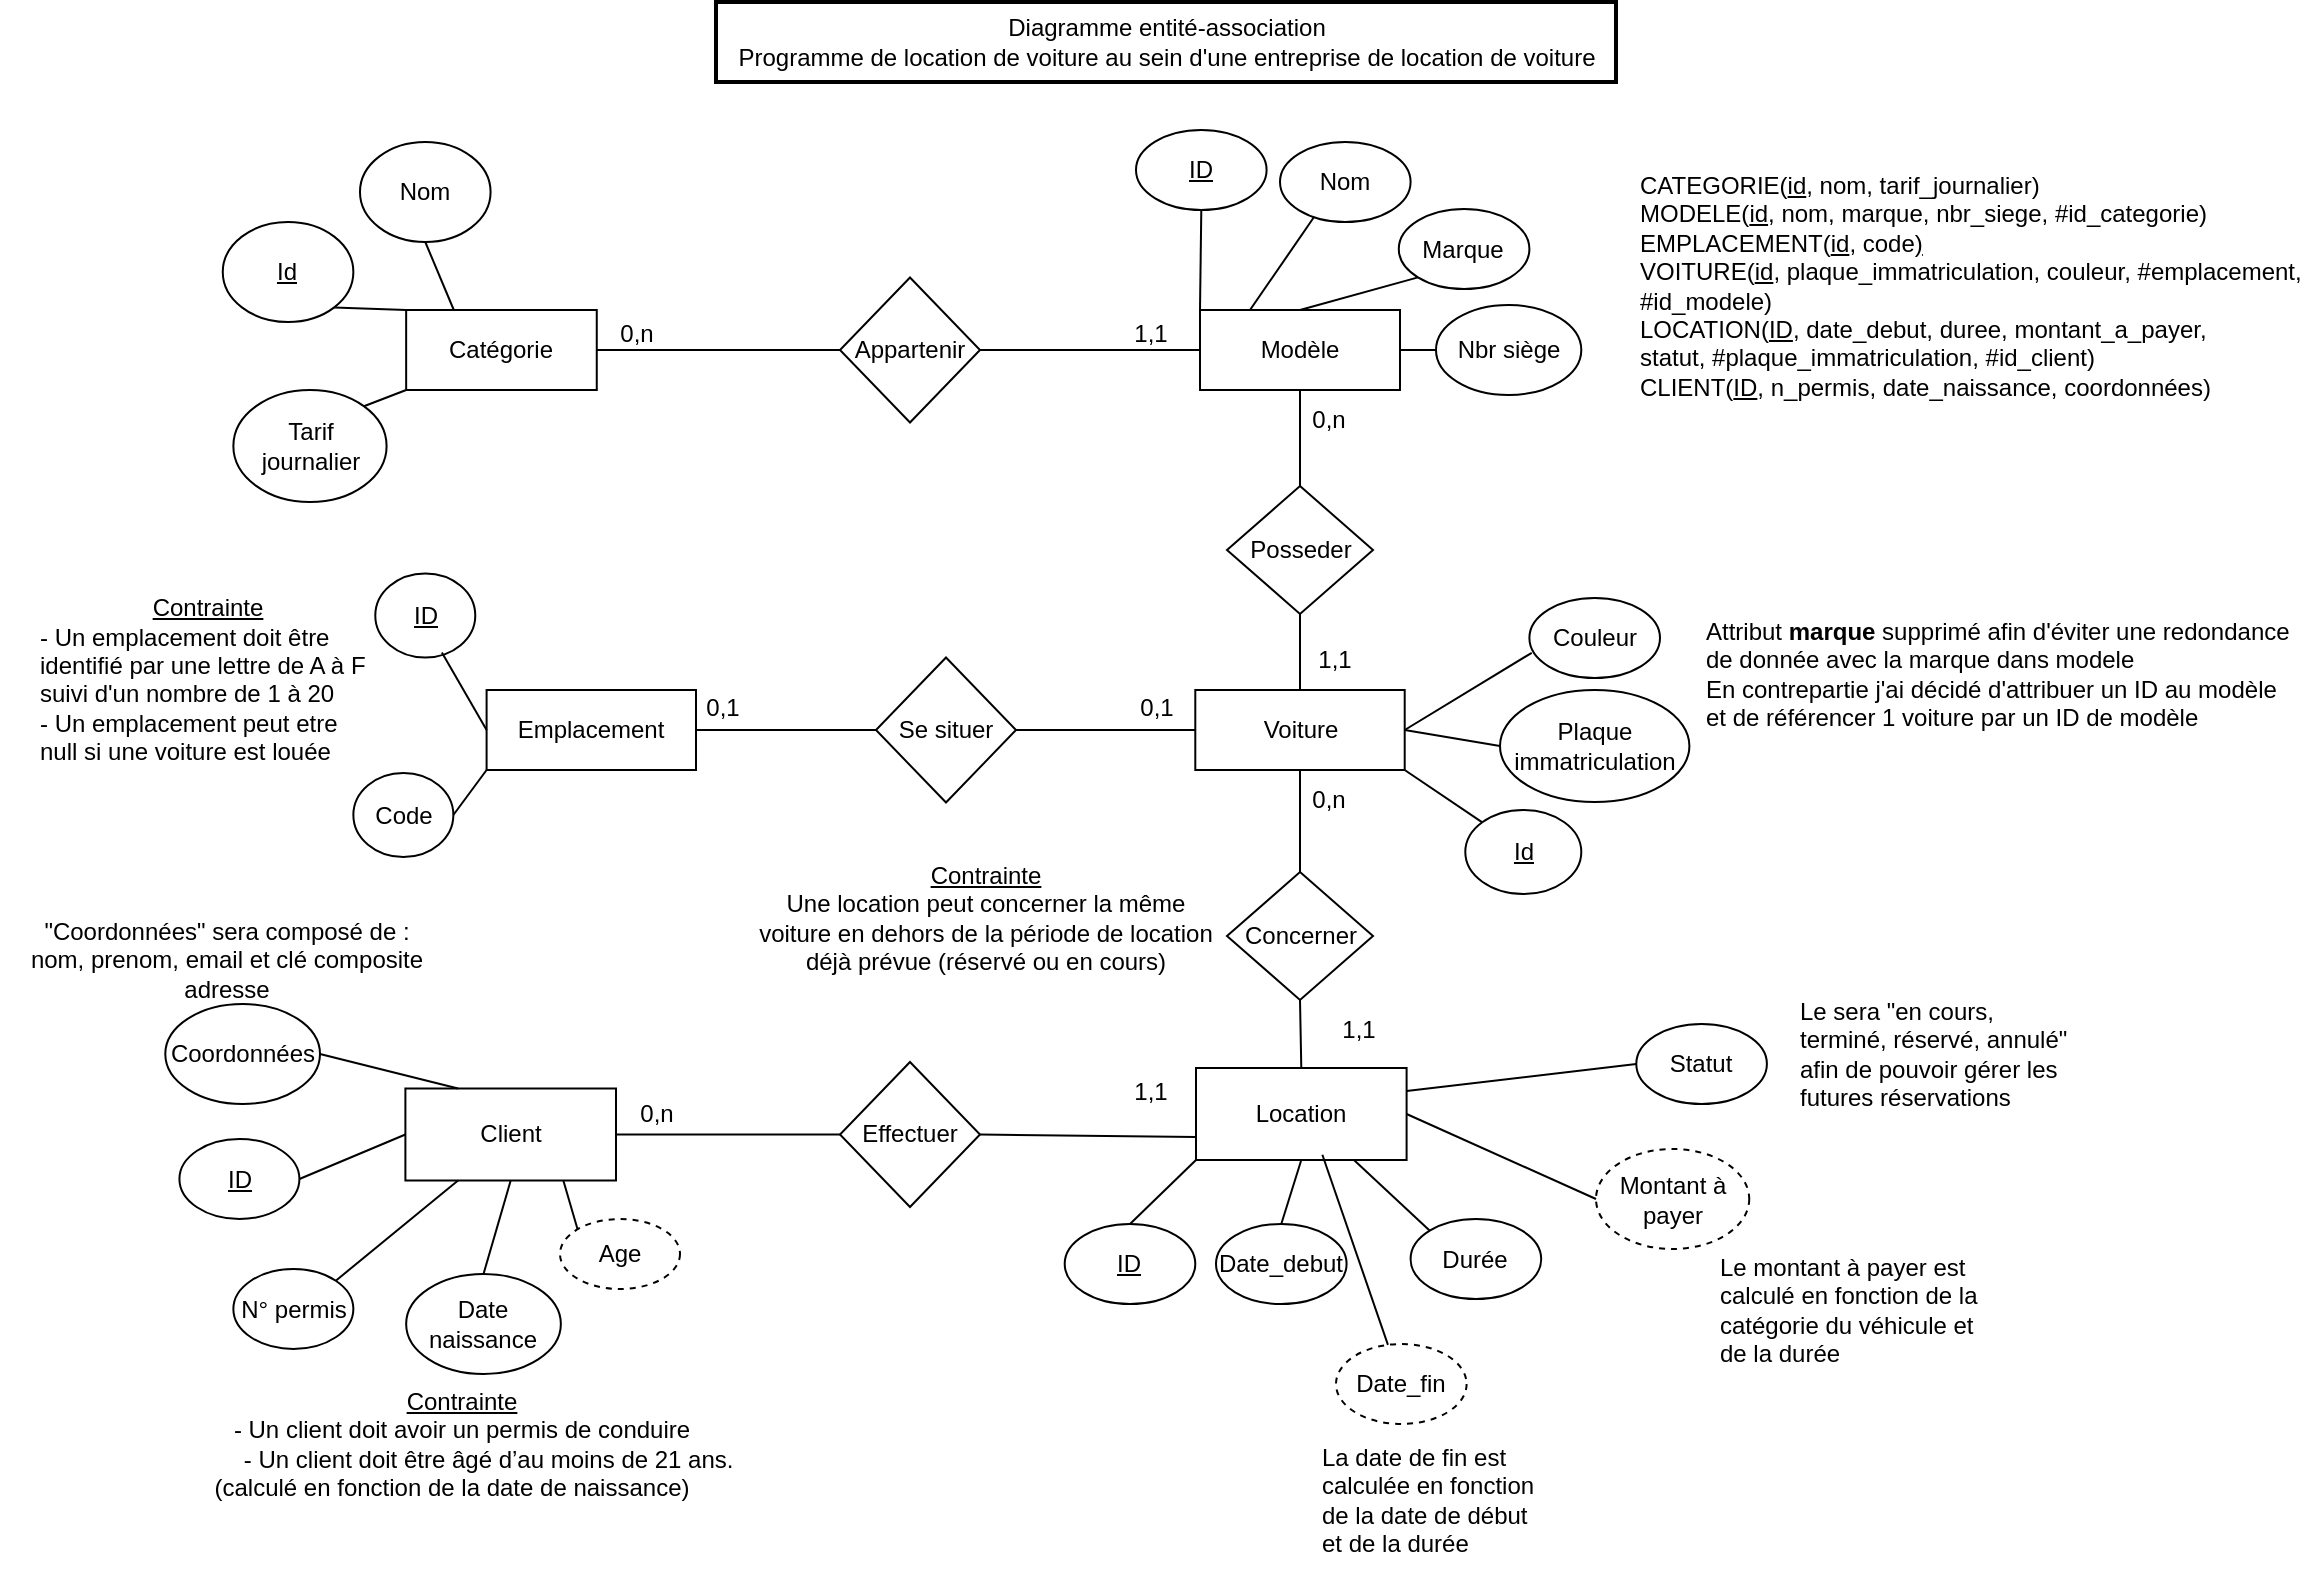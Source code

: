 <mxfile version="24.7.17">
  <diagram name="Page-1" id="M85DSNcXZ6MnLsOO5TyW">
    <mxGraphModel dx="1632" dy="773" grid="1" gridSize="10" guides="1" tooltips="1" connect="1" arrows="1" fold="1" page="1" pageScale="1" pageWidth="1169" pageHeight="827" math="0" shadow="0">
      <root>
        <mxCell id="0" />
        <mxCell id="1" parent="0" />
        <mxCell id="HEJ51Yvgh-nc350RIsCx-1" value="Catégorie" style="rounded=0;whiteSpace=wrap;html=1;" parent="1" vertex="1">
          <mxGeometry x="205.08" y="164" width="95.3" height="40" as="geometry" />
        </mxCell>
        <mxCell id="HEJ51Yvgh-nc350RIsCx-2" value="&lt;span&gt;Id&lt;/span&gt;" style="ellipse;whiteSpace=wrap;html=1;fontStyle=4" parent="1" vertex="1">
          <mxGeometry x="113.38" y="120" width="65.3" height="50" as="geometry" />
        </mxCell>
        <mxCell id="HEJ51Yvgh-nc350RIsCx-3" value="Modèle" style="rounded=0;whiteSpace=wrap;html=1;" parent="1" vertex="1">
          <mxGeometry x="602" y="164" width="100" height="40" as="geometry" />
        </mxCell>
        <mxCell id="HEJ51Yvgh-nc350RIsCx-4" value="Voiture" style="rounded=0;whiteSpace=wrap;html=1;" parent="1" vertex="1">
          <mxGeometry x="599.65" y="354" width="104.7" height="40" as="geometry" />
        </mxCell>
        <mxCell id="HEJ51Yvgh-nc350RIsCx-5" value="Location" style="rounded=0;whiteSpace=wrap;html=1;" parent="1" vertex="1">
          <mxGeometry x="600" y="543" width="105.3" height="46" as="geometry" />
        </mxCell>
        <mxCell id="HEJ51Yvgh-nc350RIsCx-6" value="Nom" style="ellipse;whiteSpace=wrap;html=1;" parent="1" vertex="1">
          <mxGeometry x="642" y="80" width="65.3" height="40" as="geometry" />
        </mxCell>
        <mxCell id="HEJ51Yvgh-nc350RIsCx-8" value="Marque" style="ellipse;whiteSpace=wrap;html=1;" parent="1" vertex="1">
          <mxGeometry x="701.4" y="113.5" width="65.3" height="40" as="geometry" />
        </mxCell>
        <mxCell id="HEJ51Yvgh-nc350RIsCx-9" value="Nbr siège" style="ellipse;whiteSpace=wrap;html=1;" parent="1" vertex="1">
          <mxGeometry x="720.0" y="161.5" width="72.65" height="45" as="geometry" />
        </mxCell>
        <mxCell id="HEJ51Yvgh-nc350RIsCx-10" value="Plaque&lt;br&gt;immatriculation" style="ellipse;whiteSpace=wrap;html=1;" parent="1" vertex="1">
          <mxGeometry x="752" y="354" width="94.7" height="56" as="geometry" />
        </mxCell>
        <mxCell id="HEJ51Yvgh-nc350RIsCx-11" value="Couleur" style="ellipse;whiteSpace=wrap;html=1;" parent="1" vertex="1">
          <mxGeometry x="766.7" y="308" width="65.3" height="40" as="geometry" />
        </mxCell>
        <mxCell id="HEJ51Yvgh-nc350RIsCx-12" value="" style="endArrow=none;html=1;rounded=0;entryX=0.262;entryY=0.935;entryDx=0;entryDy=0;exitX=0.25;exitY=0;exitDx=0;exitDy=0;entryPerimeter=0;" parent="1" source="HEJ51Yvgh-nc350RIsCx-3" target="HEJ51Yvgh-nc350RIsCx-6" edge="1">
          <mxGeometry width="50" height="50" relative="1" as="geometry">
            <mxPoint x="761.7" y="279" as="sourcePoint" />
            <mxPoint x="811.7" y="229" as="targetPoint" />
          </mxGeometry>
        </mxCell>
        <mxCell id="HEJ51Yvgh-nc350RIsCx-13" value="" style="endArrow=none;html=1;rounded=0;entryX=0;entryY=1;entryDx=0;entryDy=0;exitX=0.5;exitY=0;exitDx=0;exitDy=0;" parent="1" source="HEJ51Yvgh-nc350RIsCx-3" target="HEJ51Yvgh-nc350RIsCx-8" edge="1">
          <mxGeometry width="50" height="50" relative="1" as="geometry">
            <mxPoint x="614.7" y="219" as="sourcePoint" />
            <mxPoint x="574.7" y="189" as="targetPoint" />
          </mxGeometry>
        </mxCell>
        <mxCell id="HEJ51Yvgh-nc350RIsCx-14" value="Appartenir" style="rhombus;whiteSpace=wrap;html=1;" parent="1" vertex="1">
          <mxGeometry x="422" y="147.75" width="70" height="72.5" as="geometry" />
        </mxCell>
        <mxCell id="HEJ51Yvgh-nc350RIsCx-15" value="" style="endArrow=none;html=1;rounded=0;entryX=0;entryY=0.5;entryDx=0;entryDy=0;exitX=1;exitY=0.5;exitDx=0;exitDy=0;" parent="1" source="HEJ51Yvgh-nc350RIsCx-3" target="HEJ51Yvgh-nc350RIsCx-9" edge="1">
          <mxGeometry width="50" height="50" relative="1" as="geometry">
            <mxPoint x="761.7" y="469" as="sourcePoint" />
            <mxPoint x="811.7" y="419" as="targetPoint" />
          </mxGeometry>
        </mxCell>
        <mxCell id="HEJ51Yvgh-nc350RIsCx-16" value="" style="endArrow=none;html=1;rounded=0;entryX=1;entryY=0.5;entryDx=0;entryDy=0;exitX=0;exitY=0.5;exitDx=0;exitDy=0;" parent="1" source="HEJ51Yvgh-nc350RIsCx-14" target="HEJ51Yvgh-nc350RIsCx-1" edge="1">
          <mxGeometry width="50" height="50" relative="1" as="geometry">
            <mxPoint x="679.35" y="474" as="sourcePoint" />
            <mxPoint x="729.35" y="424" as="targetPoint" />
          </mxGeometry>
        </mxCell>
        <mxCell id="HEJ51Yvgh-nc350RIsCx-17" value="" style="endArrow=none;html=1;rounded=0;entryX=1;entryY=0.5;entryDx=0;entryDy=0;exitX=0;exitY=0.5;exitDx=0;exitDy=0;" parent="1" source="HEJ51Yvgh-nc350RIsCx-3" target="HEJ51Yvgh-nc350RIsCx-14" edge="1">
          <mxGeometry width="50" height="50" relative="1" as="geometry">
            <mxPoint x="679.35" y="474" as="sourcePoint" />
            <mxPoint x="729.35" y="424" as="targetPoint" />
          </mxGeometry>
        </mxCell>
        <mxCell id="HEJ51Yvgh-nc350RIsCx-18" value="1,1" style="text;html=1;align=center;verticalAlign=middle;resizable=0;points=[];autosize=1;strokeColor=none;fillColor=none;" parent="1" vertex="1">
          <mxGeometry x="557" y="161" width="40" height="30" as="geometry" />
        </mxCell>
        <mxCell id="HEJ51Yvgh-nc350RIsCx-19" value="0,n" style="text;html=1;align=center;verticalAlign=middle;resizable=0;points=[];autosize=1;strokeColor=none;fillColor=none;" parent="1" vertex="1">
          <mxGeometry x="300.38" y="161" width="40" height="30" as="geometry" />
        </mxCell>
        <mxCell id="HEJ51Yvgh-nc350RIsCx-20" value="" style="endArrow=none;html=1;rounded=0;entryX=0;entryY=0.5;entryDx=0;entryDy=0;exitX=1;exitY=0.5;exitDx=0;exitDy=0;" parent="1" source="HEJ51Yvgh-nc350RIsCx-4" target="HEJ51Yvgh-nc350RIsCx-10" edge="1">
          <mxGeometry width="50" height="50" relative="1" as="geometry">
            <mxPoint x="739.35" y="474" as="sourcePoint" />
            <mxPoint x="789.35" y="424" as="targetPoint" />
          </mxGeometry>
        </mxCell>
        <mxCell id="HEJ51Yvgh-nc350RIsCx-21" value="" style="endArrow=none;html=1;rounded=0;entryX=0.018;entryY=0.685;entryDx=0;entryDy=0;exitX=1;exitY=0.5;exitDx=0;exitDy=0;entryPerimeter=0;" parent="1" source="HEJ51Yvgh-nc350RIsCx-4" target="HEJ51Yvgh-nc350RIsCx-11" edge="1">
          <mxGeometry width="50" height="50" relative="1" as="geometry">
            <mxPoint x="1011.35" y="223" as="sourcePoint" />
            <mxPoint x="1016.35" y="164" as="targetPoint" />
          </mxGeometry>
        </mxCell>
        <mxCell id="HEJ51Yvgh-nc350RIsCx-22" value="Posseder" style="rhombus;whiteSpace=wrap;html=1;" parent="1" vertex="1">
          <mxGeometry x="615.5" y="252" width="73" height="64" as="geometry" />
        </mxCell>
        <mxCell id="HEJ51Yvgh-nc350RIsCx-23" value="" style="endArrow=none;html=1;rounded=0;entryX=0.5;entryY=1;entryDx=0;entryDy=0;exitX=0.5;exitY=0;exitDx=0;exitDy=0;" parent="1" source="HEJ51Yvgh-nc350RIsCx-22" target="HEJ51Yvgh-nc350RIsCx-3" edge="1">
          <mxGeometry width="50" height="50" relative="1" as="geometry">
            <mxPoint x="619.35" y="244" as="sourcePoint" />
            <mxPoint x="529.35" y="244" as="targetPoint" />
          </mxGeometry>
        </mxCell>
        <mxCell id="HEJ51Yvgh-nc350RIsCx-24" value="" style="endArrow=none;html=1;rounded=0;entryX=0.5;entryY=1;entryDx=0;entryDy=0;exitX=0.5;exitY=0;exitDx=0;exitDy=0;" parent="1" source="HEJ51Yvgh-nc350RIsCx-4" target="HEJ51Yvgh-nc350RIsCx-22" edge="1">
          <mxGeometry width="50" height="50" relative="1" as="geometry">
            <mxPoint x="809.35" y="244" as="sourcePoint" />
            <mxPoint x="719.35" y="244" as="targetPoint" />
          </mxGeometry>
        </mxCell>
        <mxCell id="HEJ51Yvgh-nc350RIsCx-25" value="1,1" style="text;html=1;align=center;verticalAlign=middle;resizable=0;points=[];autosize=1;strokeColor=none;fillColor=none;" parent="1" vertex="1">
          <mxGeometry x="648.5" y="324" width="40" height="30" as="geometry" />
        </mxCell>
        <mxCell id="HEJ51Yvgh-nc350RIsCx-26" value="&lt;div style=&quot;text-align: center;&quot;&gt;&lt;u style=&quot;background-color: initial;&quot;&gt;Contrainte&lt;/u&gt;&lt;/div&gt;- Un emplacement doit être identifié par une lettre de A à F suivi d&#39;un nombre de 1 à 20&lt;div&gt;- Un emplacement peut etre null si une voiture est louée&lt;/div&gt;&lt;div&gt;&lt;br&gt;&lt;/div&gt;" style="text;html=1;strokeColor=none;fillColor=none;align=left;verticalAlign=middle;whiteSpace=wrap;rounded=0;" parent="1" vertex="1">
          <mxGeometry x="19.64" y="298" width="170" height="116" as="geometry" />
        </mxCell>
        <mxCell id="HEJ51Yvgh-nc350RIsCx-29" value="&lt;span&gt;Date_debut&lt;/span&gt;" style="ellipse;whiteSpace=wrap;html=1;fontStyle=0" parent="1" vertex="1">
          <mxGeometry x="610" y="621" width="65.3" height="40" as="geometry" />
        </mxCell>
        <mxCell id="HEJ51Yvgh-nc350RIsCx-30" value="Durée" style="ellipse;whiteSpace=wrap;html=1;" parent="1" vertex="1">
          <mxGeometry x="707.3" y="618.5" width="65.3" height="40" as="geometry" />
        </mxCell>
        <mxCell id="HEJ51Yvgh-nc350RIsCx-31" value="Montant à payer" style="ellipse;whiteSpace=wrap;html=1;dashed=1;" parent="1" vertex="1">
          <mxGeometry x="800" y="583.5" width="76.62" height="50" as="geometry" />
        </mxCell>
        <mxCell id="HEJ51Yvgh-nc350RIsCx-32" value="" style="endArrow=none;html=1;rounded=0;exitX=0.5;exitY=0;exitDx=0;exitDy=0;entryX=0.5;entryY=1;entryDx=0;entryDy=0;" parent="1" source="HEJ51Yvgh-nc350RIsCx-29" target="HEJ51Yvgh-nc350RIsCx-5" edge="1">
          <mxGeometry width="50" height="50" relative="1" as="geometry">
            <mxPoint x="437.5" y="653.5" as="sourcePoint" />
            <mxPoint x="539.5" y="586.5" as="targetPoint" />
          </mxGeometry>
        </mxCell>
        <mxCell id="HEJ51Yvgh-nc350RIsCx-33" value="" style="endArrow=none;html=1;rounded=0;exitX=0;exitY=0;exitDx=0;exitDy=0;entryX=0.75;entryY=1;entryDx=0;entryDy=0;" parent="1" source="HEJ51Yvgh-nc350RIsCx-30" target="HEJ51Yvgh-nc350RIsCx-5" edge="1">
          <mxGeometry width="50" height="50" relative="1" as="geometry">
            <mxPoint x="541.5" y="663.5" as="sourcePoint" />
            <mxPoint x="565.5" y="609.5" as="targetPoint" />
          </mxGeometry>
        </mxCell>
        <mxCell id="HEJ51Yvgh-nc350RIsCx-34" value="" style="endArrow=none;html=1;rounded=0;exitX=0;exitY=0.5;exitDx=0;exitDy=0;entryX=1;entryY=0.5;entryDx=0;entryDy=0;" parent="1" source="HEJ51Yvgh-nc350RIsCx-31" target="HEJ51Yvgh-nc350RIsCx-5" edge="1">
          <mxGeometry width="50" height="50" relative="1" as="geometry">
            <mxPoint x="634.5" y="663.5" as="sourcePoint" />
            <mxPoint x="618.5" y="609.5" as="targetPoint" />
          </mxGeometry>
        </mxCell>
        <mxCell id="HEJ51Yvgh-nc350RIsCx-35" value="&lt;u&gt;Contrainte&lt;br&gt;&lt;/u&gt;- Un client doit avoir un permis de conduire&lt;br&gt;&amp;nbsp; &amp;nbsp; &amp;nbsp; &amp;nbsp; - Un client doit être âgé d’au moins de 21 ans. (calculé en fonction de la date de naissance)&amp;nbsp; &amp;nbsp;" style="text;html=1;strokeColor=none;fillColor=none;align=center;verticalAlign=middle;whiteSpace=wrap;rounded=0;" parent="1" vertex="1">
          <mxGeometry x="83.03" y="701" width="300" height="60" as="geometry" />
        </mxCell>
        <mxCell id="HEJ51Yvgh-nc350RIsCx-36" value="Client" style="rounded=0;whiteSpace=wrap;html=1;" parent="1" vertex="1">
          <mxGeometry x="204.7" y="553.25" width="105.3" height="46" as="geometry" />
        </mxCell>
        <mxCell id="HEJ51Yvgh-nc350RIsCx-37" value="Effectuer" style="rhombus;whiteSpace=wrap;html=1;" parent="1" vertex="1">
          <mxGeometry x="422" y="540" width="70" height="72.5" as="geometry" />
        </mxCell>
        <mxCell id="HEJ51Yvgh-nc350RIsCx-38" value="" style="endArrow=none;html=1;rounded=0;entryX=1;entryY=0.5;entryDx=0;entryDy=0;exitX=0;exitY=0.75;exitDx=0;exitDy=0;" parent="1" source="HEJ51Yvgh-nc350RIsCx-5" target="HEJ51Yvgh-nc350RIsCx-37" edge="1">
          <mxGeometry width="50" height="50" relative="1" as="geometry">
            <mxPoint x="510.2" y="576.25" as="sourcePoint" />
            <mxPoint x="709.35" y="405" as="targetPoint" />
          </mxGeometry>
        </mxCell>
        <mxCell id="HEJ51Yvgh-nc350RIsCx-39" value="" style="endArrow=none;html=1;rounded=0;entryX=1;entryY=0.5;entryDx=0;entryDy=0;exitX=0;exitY=0.5;exitDx=0;exitDy=0;" parent="1" source="HEJ51Yvgh-nc350RIsCx-37" target="HEJ51Yvgh-nc350RIsCx-36" edge="1">
          <mxGeometry width="50" height="50" relative="1" as="geometry">
            <mxPoint x="349.35" y="517.177" as="sourcePoint" />
            <mxPoint x="429.28" y="527" as="targetPoint" />
          </mxGeometry>
        </mxCell>
        <mxCell id="HEJ51Yvgh-nc350RIsCx-40" value="0,n" style="text;html=1;align=center;verticalAlign=middle;resizable=0;points=[];autosize=1;strokeColor=none;fillColor=none;" parent="1" vertex="1">
          <mxGeometry x="310" y="551" width="40" height="30" as="geometry" />
        </mxCell>
        <mxCell id="HEJ51Yvgh-nc350RIsCx-41" value="1,1" style="text;html=1;align=center;verticalAlign=middle;resizable=0;points=[];autosize=1;strokeColor=none;fillColor=none;" parent="1" vertex="1">
          <mxGeometry x="557" y="540" width="40" height="30" as="geometry" />
        </mxCell>
        <mxCell id="HEJ51Yvgh-nc350RIsCx-42" value="&lt;u&gt;ID&lt;/u&gt;" style="ellipse;whiteSpace=wrap;html=1;" parent="1" vertex="1">
          <mxGeometry x="91.71" y="578.5" width="60" height="40" as="geometry" />
        </mxCell>
        <mxCell id="HEJ51Yvgh-nc350RIsCx-43" value="N° permis" style="ellipse;whiteSpace=wrap;html=1;" parent="1" vertex="1">
          <mxGeometry x="118.68" y="643.5" width="60" height="40" as="geometry" />
        </mxCell>
        <mxCell id="HEJ51Yvgh-nc350RIsCx-44" value="Date naissance" style="ellipse;whiteSpace=wrap;html=1;" parent="1" vertex="1">
          <mxGeometry x="205.08" y="646" width="77.35" height="50" as="geometry" />
        </mxCell>
        <mxCell id="HEJ51Yvgh-nc350RIsCx-45" value="Age" style="ellipse;whiteSpace=wrap;html=1;dashed=1;" parent="1" vertex="1">
          <mxGeometry x="282" y="618.5" width="60" height="35" as="geometry" />
        </mxCell>
        <mxCell id="HEJ51Yvgh-nc350RIsCx-46" value="" style="endArrow=none;html=1;rounded=0;exitX=1;exitY=0.5;exitDx=0;exitDy=0;entryX=0;entryY=0.5;entryDx=0;entryDy=0;" parent="1" source="HEJ51Yvgh-nc350RIsCx-42" target="HEJ51Yvgh-nc350RIsCx-36" edge="1">
          <mxGeometry width="50" height="50" relative="1" as="geometry">
            <mxPoint x="112.07" y="610.75" as="sourcePoint" />
            <mxPoint x="712.07" y="464.75" as="targetPoint" />
          </mxGeometry>
        </mxCell>
        <mxCell id="HEJ51Yvgh-nc350RIsCx-47" value="" style="endArrow=none;html=1;rounded=0;exitX=1;exitY=0;exitDx=0;exitDy=0;entryX=0.25;entryY=1;entryDx=0;entryDy=0;" parent="1" source="HEJ51Yvgh-nc350RIsCx-43" target="HEJ51Yvgh-nc350RIsCx-36" edge="1">
          <mxGeometry width="50" height="50" relative="1" as="geometry">
            <mxPoint x="162.0" y="664.75" as="sourcePoint" />
            <mxPoint x="172" y="586.75" as="targetPoint" />
          </mxGeometry>
        </mxCell>
        <mxCell id="HEJ51Yvgh-nc350RIsCx-48" value="" style="endArrow=none;html=1;rounded=0;exitX=0.5;exitY=0;exitDx=0;exitDy=0;entryX=0.5;entryY=1;entryDx=0;entryDy=0;" parent="1" source="HEJ51Yvgh-nc350RIsCx-44" target="HEJ51Yvgh-nc350RIsCx-36" edge="1">
          <mxGeometry width="50" height="50" relative="1" as="geometry">
            <mxPoint x="172" y="674.75" as="sourcePoint" />
            <mxPoint x="198" y="609.75" as="targetPoint" />
          </mxGeometry>
        </mxCell>
        <mxCell id="HEJ51Yvgh-nc350RIsCx-49" value="" style="endArrow=none;html=1;rounded=0;exitX=0;exitY=0;exitDx=0;exitDy=0;entryX=0.75;entryY=1;entryDx=0;entryDy=0;" parent="1" source="HEJ51Yvgh-nc350RIsCx-45" target="HEJ51Yvgh-nc350RIsCx-36" edge="1">
          <mxGeometry width="50" height="50" relative="1" as="geometry">
            <mxPoint x="241" y="671.75" as="sourcePoint" />
            <mxPoint x="225" y="609.75" as="targetPoint" />
          </mxGeometry>
        </mxCell>
        <mxCell id="HEJ51Yvgh-nc350RIsCx-52" value="" style="endArrow=none;html=1;rounded=0;entryX=0.5;entryY=1;entryDx=0;entryDy=0;exitX=0.5;exitY=0;exitDx=0;exitDy=0;" parent="1" source="HEJ51Yvgh-nc350RIsCx-74" target="HEJ51Yvgh-nc350RIsCx-4" edge="1">
          <mxGeometry width="50" height="50" relative="1" as="geometry">
            <mxPoint x="651.995" y="430.825" as="sourcePoint" />
            <mxPoint x="682" y="544" as="targetPoint" />
          </mxGeometry>
        </mxCell>
        <mxCell id="HEJ51Yvgh-nc350RIsCx-54" value="0,n" style="text;html=1;align=center;verticalAlign=middle;resizable=0;points=[];autosize=1;strokeColor=none;fillColor=none;" parent="1" vertex="1">
          <mxGeometry x="645.88" y="394" width="40" height="30" as="geometry" />
        </mxCell>
        <mxCell id="HEJ51Yvgh-nc350RIsCx-55" value="Tarif journalier" style="ellipse;whiteSpace=wrap;html=1;" parent="1" vertex="1">
          <mxGeometry x="118.68" y="204" width="76.62" height="56" as="geometry" />
        </mxCell>
        <mxCell id="HEJ51Yvgh-nc350RIsCx-56" value="" style="endArrow=none;html=1;rounded=0;entryX=1;entryY=0;entryDx=0;entryDy=0;exitX=0;exitY=1;exitDx=0;exitDy=0;" parent="1" source="HEJ51Yvgh-nc350RIsCx-1" target="HEJ51Yvgh-nc350RIsCx-55" edge="1">
          <mxGeometry width="50" height="50" relative="1" as="geometry">
            <mxPoint x="215.03" y="194" as="sourcePoint" />
            <mxPoint x="166.03" y="194" as="targetPoint" />
          </mxGeometry>
        </mxCell>
        <mxCell id="HEJ51Yvgh-nc350RIsCx-57" value="0,n" style="text;html=1;align=center;verticalAlign=middle;resizable=0;points=[];autosize=1;strokeColor=none;fillColor=none;" parent="1" vertex="1">
          <mxGeometry x="645.88" y="204" width="40" height="30" as="geometry" />
        </mxCell>
        <mxCell id="HEJ51Yvgh-nc350RIsCx-58" value="" style="endArrow=none;html=1;rounded=0;exitX=0.5;exitY=0;exitDx=0;exitDy=0;entryX=0.5;entryY=1;entryDx=0;entryDy=0;" parent="1" source="HEJ51Yvgh-nc350RIsCx-5" target="HEJ51Yvgh-nc350RIsCx-74" edge="1">
          <mxGeometry width="50" height="50" relative="1" as="geometry">
            <mxPoint x="612" y="548" as="sourcePoint" />
            <mxPoint x="655" y="511" as="targetPoint" />
          </mxGeometry>
        </mxCell>
        <mxCell id="HEJ51Yvgh-nc350RIsCx-59" value="&lt;u&gt;ID&lt;/u&gt;" style="ellipse;whiteSpace=wrap;html=1;" parent="1" vertex="1">
          <mxGeometry x="534.35" y="621" width="65.3" height="40" as="geometry" />
        </mxCell>
        <mxCell id="HEJ51Yvgh-nc350RIsCx-60" value="" style="endArrow=none;html=1;rounded=0;entryX=0;entryY=1;entryDx=0;entryDy=0;exitX=0.5;exitY=0;exitDx=0;exitDy=0;" parent="1" source="HEJ51Yvgh-nc350RIsCx-59" target="HEJ51Yvgh-nc350RIsCx-5" edge="1">
          <mxGeometry width="50" height="50" relative="1" as="geometry">
            <mxPoint x="570" y="491" as="sourcePoint" />
            <mxPoint x="620" y="441" as="targetPoint" />
          </mxGeometry>
        </mxCell>
        <mxCell id="HEJ51Yvgh-nc350RIsCx-62" value="CATEGORIE(&lt;u&gt;id&lt;/u&gt;, nom, tarif_journalier)&lt;div&gt;MODELE(&lt;u&gt;id&lt;/u&gt;, nom, marque, nbr_siege, #id_categorie)&lt;/div&gt;&lt;div&gt;EMPLACEMENT(&lt;u&gt;id&lt;/u&gt;, code&lt;u&gt;)&lt;/u&gt;&lt;/div&gt;&lt;div&gt;VOITURE(&lt;u&gt;id&lt;/u&gt;,&amp;nbsp;plaque_immatriculation, couleur, #emplacement, #id_modele)&lt;/div&gt;&lt;div&gt;&lt;span style=&quot;background-color: initial;&quot;&gt;LOCATION(&lt;u&gt;ID&lt;/u&gt;, date_debut, duree&lt;/span&gt;&lt;span style=&quot;background-color: initial;&quot;&gt;,&amp;nbsp;&lt;/span&gt;&lt;span style=&quot;background-color: initial;&quot;&gt;montant_a_payer, statut,&amp;nbsp;&lt;/span&gt;&lt;span style=&quot;background-color: initial;&quot;&gt;#plaque_immatriculation, #id_client&lt;/span&gt;&lt;span style=&quot;background-color: initial;&quot;&gt;)&lt;/span&gt;&lt;/div&gt;&lt;div&gt;CLIENT(&lt;u&gt;ID&lt;/u&gt;, n_permis, date_naissance, coordonnées)&lt;/div&gt;" style="text;html=1;align=left;verticalAlign=middle;whiteSpace=wrap;rounded=0;" parent="1" vertex="1">
          <mxGeometry x="820.15" y="69" width="340" height="165" as="geometry" />
        </mxCell>
        <mxCell id="HEJ51Yvgh-nc350RIsCx-63" value="&lt;u&gt;ID&lt;/u&gt;" style="ellipse;whiteSpace=wrap;html=1;" parent="1" vertex="1">
          <mxGeometry x="570" y="74" width="65.3" height="40" as="geometry" />
        </mxCell>
        <mxCell id="HEJ51Yvgh-nc350RIsCx-64" value="" style="endArrow=none;html=1;rounded=0;entryX=0.5;entryY=1;entryDx=0;entryDy=0;exitX=0;exitY=0;exitDx=0;exitDy=0;" parent="1" source="HEJ51Yvgh-nc350RIsCx-3" target="HEJ51Yvgh-nc350RIsCx-63" edge="1">
          <mxGeometry width="50" height="50" relative="1" as="geometry">
            <mxPoint x="637" y="174" as="sourcePoint" />
            <mxPoint x="651" y="120" as="targetPoint" />
          </mxGeometry>
        </mxCell>
        <mxCell id="HEJ51Yvgh-nc350RIsCx-65" value="Coordonnées" style="ellipse;whiteSpace=wrap;html=1;" parent="1" vertex="1">
          <mxGeometry x="84.65" y="511" width="77.35" height="50" as="geometry" />
        </mxCell>
        <mxCell id="HEJ51Yvgh-nc350RIsCx-66" value="" style="endArrow=none;html=1;rounded=0;entryX=1;entryY=0.5;entryDx=0;entryDy=0;exitX=0.25;exitY=0;exitDx=0;exitDy=0;" parent="1" source="HEJ51Yvgh-nc350RIsCx-36" target="HEJ51Yvgh-nc350RIsCx-65" edge="1">
          <mxGeometry width="50" height="50" relative="1" as="geometry">
            <mxPoint x="600" y="451" as="sourcePoint" />
            <mxPoint x="650" y="401" as="targetPoint" />
          </mxGeometry>
        </mxCell>
        <mxCell id="HEJ51Yvgh-nc350RIsCx-67" value="&lt;div&gt;Diagramme entité-association&lt;/div&gt;&lt;div&gt;Programme de location de voiture au sein d&#39;une entreprise de location de voiture&lt;/div&gt;" style="text;html=1;align=center;verticalAlign=middle;resizable=0;points=[];autosize=1;strokeColor=default;fillColor=none;strokeWidth=2;" parent="1" vertex="1">
          <mxGeometry x="360" y="10" width="450" height="40" as="geometry" />
        </mxCell>
        <mxCell id="HEJ51Yvgh-nc350RIsCx-68" value="&lt;span&gt;Date_fin&lt;/span&gt;" style="ellipse;whiteSpace=wrap;html=1;fontStyle=0;dashed=1;" parent="1" vertex="1">
          <mxGeometry x="670" y="681" width="65.3" height="40" as="geometry" />
        </mxCell>
        <mxCell id="HEJ51Yvgh-nc350RIsCx-69" value="" style="endArrow=none;html=1;rounded=0;entryX=0.6;entryY=0.943;entryDx=0;entryDy=0;entryPerimeter=0;" parent="1" source="HEJ51Yvgh-nc350RIsCx-68" target="HEJ51Yvgh-nc350RIsCx-5" edge="1">
          <mxGeometry width="50" height="50" relative="1" as="geometry">
            <mxPoint x="823" y="626" as="sourcePoint" />
            <mxPoint x="829" y="599" as="targetPoint" />
          </mxGeometry>
        </mxCell>
        <mxCell id="HEJ51Yvgh-nc350RIsCx-70" value="Statut" style="ellipse;whiteSpace=wrap;html=1;" parent="1" vertex="1">
          <mxGeometry x="820.15" y="521" width="65.3" height="40" as="geometry" />
        </mxCell>
        <mxCell id="HEJ51Yvgh-nc350RIsCx-71" value="" style="endArrow=none;html=1;rounded=0;exitX=0;exitY=0.5;exitDx=0;exitDy=0;entryX=1;entryY=0.25;entryDx=0;entryDy=0;" parent="1" source="HEJ51Yvgh-nc350RIsCx-70" target="HEJ51Yvgh-nc350RIsCx-5" edge="1">
          <mxGeometry width="50" height="50" relative="1" as="geometry">
            <mxPoint x="980" y="576" as="sourcePoint" />
            <mxPoint x="882" y="576" as="targetPoint" />
          </mxGeometry>
        </mxCell>
        <mxCell id="HEJ51Yvgh-nc350RIsCx-74" value="Concerner" style="rhombus;whiteSpace=wrap;html=1;" parent="1" vertex="1">
          <mxGeometry x="615.5" y="445" width="73" height="64" as="geometry" />
        </mxCell>
        <mxCell id="HEJ51Yvgh-nc350RIsCx-75" value="" style="endArrow=none;html=1;rounded=0;entryX=0;entryY=0;entryDx=0;entryDy=0;exitX=1;exitY=1;exitDx=0;exitDy=0;" parent="1" source="HEJ51Yvgh-nc350RIsCx-2" target="HEJ51Yvgh-nc350RIsCx-1" edge="1">
          <mxGeometry width="50" height="50" relative="1" as="geometry">
            <mxPoint x="215" y="214" as="sourcePoint" />
            <mxPoint x="194" y="222" as="targetPoint" />
          </mxGeometry>
        </mxCell>
        <mxCell id="HEJ51Yvgh-nc350RIsCx-76" value="Attribut &lt;b&gt;marque &lt;/b&gt;supprimé afin d&#39;éviter une redondance de donnée avec la marque dans modele&lt;div&gt;En contrepartie j&#39;ai décidé d&#39;attribuer un ID au modèle et de référencer 1 voiture par un ID de modèle&lt;/div&gt;" style="text;html=1;strokeColor=none;fillColor=none;align=left;verticalAlign=middle;whiteSpace=wrap;rounded=0;" parent="1" vertex="1">
          <mxGeometry x="853.31" y="308" width="296.69" height="75" as="geometry" />
        </mxCell>
        <mxCell id="HEJ51Yvgh-nc350RIsCx-77" value="Le montant à payer est calculé en fonction de la catégorie du véhicule et de la durée&amp;nbsp;" style="text;html=1;strokeColor=none;fillColor=none;align=left;verticalAlign=middle;whiteSpace=wrap;rounded=0;" parent="1" vertex="1">
          <mxGeometry x="860" y="626" width="135" height="75" as="geometry" />
        </mxCell>
        <mxCell id="HEJ51Yvgh-nc350RIsCx-78" value="" style="endArrow=none;html=1;rounded=0;entryX=0;entryY=0.5;entryDx=0;entryDy=0;exitX=1;exitY=0.5;exitDx=0;exitDy=0;" parent="1" source="HEJ51Yvgh-nc350RIsCx-83" target="HEJ51Yvgh-nc350RIsCx-4" edge="1">
          <mxGeometry width="50" height="50" relative="1" as="geometry">
            <mxPoint x="557.0" y="374" as="sourcePoint" />
            <mxPoint x="777" y="330" as="targetPoint" />
          </mxGeometry>
        </mxCell>
        <mxCell id="HEJ51Yvgh-nc350RIsCx-79" value="Le sera &quot;en cours, terminé, réservé, annulé&quot; afin de pouvoir gérer les futures réservations" style="text;html=1;strokeColor=none;fillColor=none;align=left;verticalAlign=middle;whiteSpace=wrap;rounded=0;" parent="1" vertex="1">
          <mxGeometry x="900" y="500" width="140" height="72.5" as="geometry" />
        </mxCell>
        <mxCell id="HEJ51Yvgh-nc350RIsCx-80" value="La date de fin est calculée en fonction de la date de début et de la durée" style="text;html=1;strokeColor=none;fillColor=none;align=left;verticalAlign=middle;whiteSpace=wrap;rounded=0;" parent="1" vertex="1">
          <mxGeometry x="661.1" y="721" width="111.5" height="75" as="geometry" />
        </mxCell>
        <mxCell id="HEJ51Yvgh-nc350RIsCx-81" value="1,1" style="text;html=1;align=center;verticalAlign=middle;resizable=0;points=[];autosize=1;strokeColor=none;fillColor=none;" parent="1" vertex="1">
          <mxGeometry x="661.1" y="509" width="40" height="30" as="geometry" />
        </mxCell>
        <mxCell id="HEJ51Yvgh-nc350RIsCx-82" value="Emplacement" style="rounded=0;whiteSpace=wrap;html=1;" parent="1" vertex="1">
          <mxGeometry x="245.3" y="354" width="104.7" height="40" as="geometry" />
        </mxCell>
        <mxCell id="HEJ51Yvgh-nc350RIsCx-83" value="Se situer" style="rhombus;whiteSpace=wrap;html=1;" parent="1" vertex="1">
          <mxGeometry x="440" y="337.75" width="70" height="72.5" as="geometry" />
        </mxCell>
        <mxCell id="HEJ51Yvgh-nc350RIsCx-84" value="" style="endArrow=none;html=1;rounded=0;entryX=0;entryY=0.5;entryDx=0;entryDy=0;exitX=1;exitY=0.5;exitDx=0;exitDy=0;" parent="1" source="HEJ51Yvgh-nc350RIsCx-82" target="HEJ51Yvgh-nc350RIsCx-83" edge="1">
          <mxGeometry width="50" height="50" relative="1" as="geometry">
            <mxPoint x="520" y="384" as="sourcePoint" />
            <mxPoint x="610" y="384" as="targetPoint" />
          </mxGeometry>
        </mxCell>
        <mxCell id="HEJ51Yvgh-nc350RIsCx-85" value="ID" style="ellipse;whiteSpace=wrap;html=1;fontStyle=4" parent="1" vertex="1">
          <mxGeometry x="189.64" y="295.75" width="50" height="42" as="geometry" />
        </mxCell>
        <mxCell id="HEJ51Yvgh-nc350RIsCx-86" value="" style="endArrow=none;html=1;rounded=0;exitX=0.666;exitY=0.939;exitDx=0;exitDy=0;entryX=0;entryY=0.5;entryDx=0;entryDy=0;exitPerimeter=0;" parent="1" source="HEJ51Yvgh-nc350RIsCx-85" target="HEJ51Yvgh-nc350RIsCx-82" edge="1">
          <mxGeometry width="50" height="50" relative="1" as="geometry">
            <mxPoint x="360" y="384" as="sourcePoint" />
            <mxPoint x="250" y="375" as="targetPoint" />
          </mxGeometry>
        </mxCell>
        <mxCell id="HEJ51Yvgh-nc350RIsCx-87" value="0,1" style="text;html=1;align=center;verticalAlign=middle;resizable=0;points=[];autosize=1;strokeColor=none;fillColor=none;" parent="1" vertex="1">
          <mxGeometry x="559.65" y="348" width="40" height="30" as="geometry" />
        </mxCell>
        <mxCell id="HEJ51Yvgh-nc350RIsCx-88" value="0,1" style="text;html=1;align=center;verticalAlign=middle;resizable=0;points=[];autosize=1;strokeColor=none;fillColor=none;" parent="1" vertex="1">
          <mxGeometry x="343.03" y="348" width="40" height="30" as="geometry" />
        </mxCell>
        <mxCell id="HEJ51Yvgh-nc350RIsCx-89" value="&lt;div&gt;&lt;span&gt;&lt;u&gt;Contrainte&lt;/u&gt;&lt;/span&gt;&lt;/div&gt;&lt;span&gt;Une location peut concerner la même voiture en dehors de la période de location déjà prévue (réservé ou en cours)&lt;/span&gt;" style="text;html=1;strokeColor=none;fillColor=none;align=center;verticalAlign=middle;whiteSpace=wrap;rounded=0;fontStyle=0" parent="1" vertex="1">
          <mxGeometry x="380" y="437.5" width="230" height="60" as="geometry" />
        </mxCell>
        <mxCell id="Zxdwo9RgTbPudTmJ9tI1-1" value="Code" style="ellipse;whiteSpace=wrap;html=1;fontStyle=0" vertex="1" parent="1">
          <mxGeometry x="178.68" y="395.5" width="50" height="42" as="geometry" />
        </mxCell>
        <mxCell id="Zxdwo9RgTbPudTmJ9tI1-2" value="" style="endArrow=none;html=1;rounded=0;exitX=0;exitY=1;exitDx=0;exitDy=0;entryX=1;entryY=0.5;entryDx=0;entryDy=0;" edge="1" parent="1" source="HEJ51Yvgh-nc350RIsCx-82" target="Zxdwo9RgTbPudTmJ9tI1-1">
          <mxGeometry width="50" height="50" relative="1" as="geometry">
            <mxPoint x="250" y="329" as="sourcePoint" />
            <mxPoint x="255" y="384" as="targetPoint" />
          </mxGeometry>
        </mxCell>
        <mxCell id="Zxdwo9RgTbPudTmJ9tI1-3" value="Nom" style="ellipse;whiteSpace=wrap;html=1;" vertex="1" parent="1">
          <mxGeometry x="181.99" y="80" width="65.3" height="50" as="geometry" />
        </mxCell>
        <mxCell id="Zxdwo9RgTbPudTmJ9tI1-4" value="" style="endArrow=none;html=1;rounded=0;entryX=0.25;entryY=0;entryDx=0;entryDy=0;exitX=0.5;exitY=1;exitDx=0;exitDy=0;" edge="1" parent="1" source="Zxdwo9RgTbPudTmJ9tI1-3" target="HEJ51Yvgh-nc350RIsCx-1">
          <mxGeometry width="50" height="50" relative="1" as="geometry">
            <mxPoint x="179" y="173" as="sourcePoint" />
            <mxPoint x="215" y="174" as="targetPoint" />
          </mxGeometry>
        </mxCell>
        <mxCell id="Zxdwo9RgTbPudTmJ9tI1-5" value="&lt;u&gt;Id&lt;/u&gt;" style="ellipse;whiteSpace=wrap;html=1;" vertex="1" parent="1">
          <mxGeometry x="734.65" y="414" width="58" height="42" as="geometry" />
        </mxCell>
        <mxCell id="Zxdwo9RgTbPudTmJ9tI1-6" value="" style="endArrow=none;html=1;rounded=0;entryX=0;entryY=0;entryDx=0;entryDy=0;exitX=1;exitY=1;exitDx=0;exitDy=0;" edge="1" parent="1" source="HEJ51Yvgh-nc350RIsCx-4" target="Zxdwo9RgTbPudTmJ9tI1-5">
          <mxGeometry width="50" height="50" relative="1" as="geometry">
            <mxPoint x="714" y="384" as="sourcePoint" />
            <mxPoint x="762" y="396" as="targetPoint" />
          </mxGeometry>
        </mxCell>
        <mxCell id="Zxdwo9RgTbPudTmJ9tI1-7" value="&quot;Coordonnées&quot; sera composé de :&lt;div&gt;nom, prenom, email et clé composite adresse&lt;br&gt;&lt;div&gt;&lt;br&gt;&lt;/div&gt;&lt;/div&gt;" style="text;html=1;align=center;verticalAlign=middle;whiteSpace=wrap;rounded=0;" vertex="1" parent="1">
          <mxGeometry x="2.06" y="481" width="226.62" height="30" as="geometry" />
        </mxCell>
      </root>
    </mxGraphModel>
  </diagram>
</mxfile>
